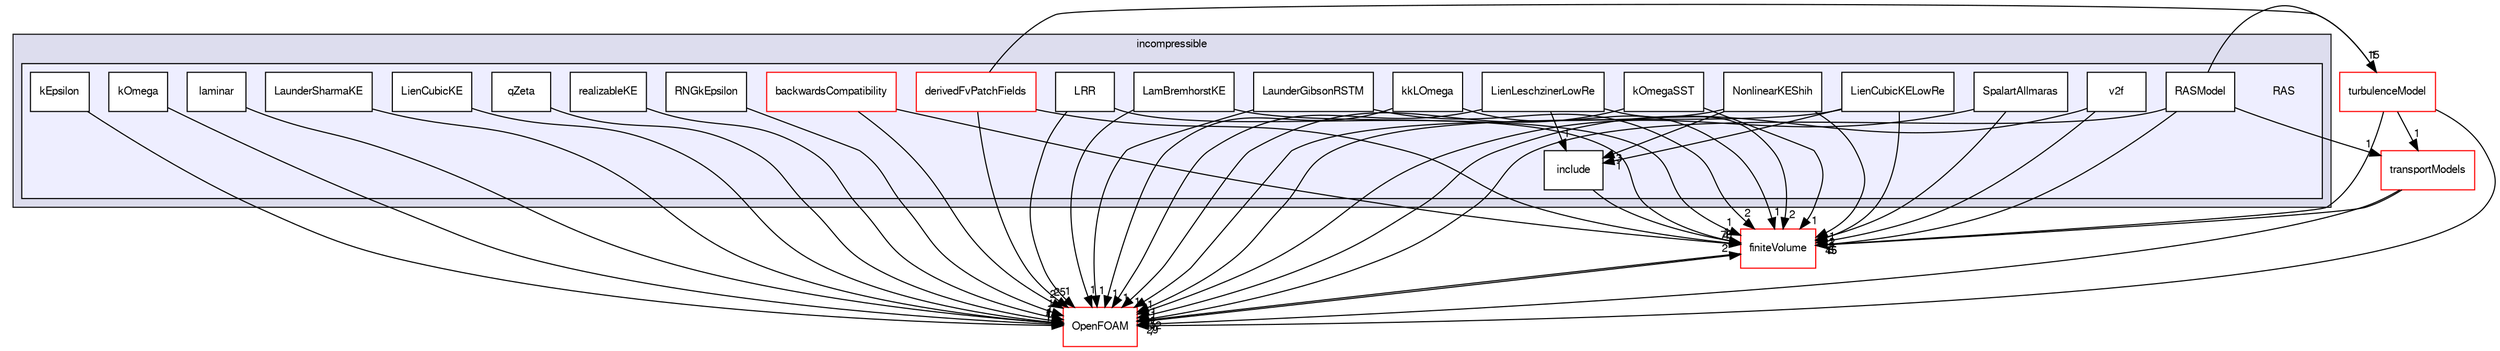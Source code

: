 digraph "src/turbulenceModels/incompressible/RAS" {
  bgcolor=transparent;
  compound=true
  node [ fontsize="10", fontname="FreeSans"];
  edge [ labelfontsize="10", labelfontname="FreeSans"];
  subgraph clusterdir_63261e2c788bb84a78ae1c22f1567438 {
    graph [ bgcolor="#ddddee", pencolor="black", label="incompressible" fontname="FreeSans", fontsize="10", URL="dir_63261e2c788bb84a78ae1c22f1567438.html"]
  subgraph clusterdir_dcb808b1162c061e4ccc93d1355da308 {
    graph [ bgcolor="#eeeeff", pencolor="black", label="" URL="dir_dcb808b1162c061e4ccc93d1355da308.html"];
    dir_dcb808b1162c061e4ccc93d1355da308 [shape=plaintext label="RAS"];
    dir_b3bcc9f4469cd47198f70faf4ada3038 [shape=box label="backwardsCompatibility" color="red" fillcolor="white" style="filled" URL="dir_b3bcc9f4469cd47198f70faf4ada3038.html"];
    dir_3b6d00bc2053b93d6f11a62c434cd6ae [shape=box label="derivedFvPatchFields" color="red" fillcolor="white" style="filled" URL="dir_3b6d00bc2053b93d6f11a62c434cd6ae.html"];
    dir_d84055c61e8e9693d9a3c245937caee8 [shape=box label="include" color="black" fillcolor="white" style="filled" URL="dir_d84055c61e8e9693d9a3c245937caee8.html"];
    dir_8ca9b88b7728ac046cf2a2c9fce01bcf [shape=box label="kEpsilon" color="black" fillcolor="white" style="filled" URL="dir_8ca9b88b7728ac046cf2a2c9fce01bcf.html"];
    dir_c9595b32a9c9d1284978b25f2e5863be [shape=box label="kkLOmega" color="black" fillcolor="white" style="filled" URL="dir_c9595b32a9c9d1284978b25f2e5863be.html"];
    dir_408edbda6fe7547850f6224aa565f766 [shape=box label="kOmega" color="black" fillcolor="white" style="filled" URL="dir_408edbda6fe7547850f6224aa565f766.html"];
    dir_a61bd57d2abef0a1331782e8f8468ed8 [shape=box label="kOmegaSST" color="black" fillcolor="white" style="filled" URL="dir_a61bd57d2abef0a1331782e8f8468ed8.html"];
    dir_a353ab60073d3313ef814dd0fcc9816a [shape=box label="LamBremhorstKE" color="black" fillcolor="white" style="filled" URL="dir_a353ab60073d3313ef814dd0fcc9816a.html"];
    dir_19bc5bad934ac697bd83643d90dc74b2 [shape=box label="laminar" color="black" fillcolor="white" style="filled" URL="dir_19bc5bad934ac697bd83643d90dc74b2.html"];
    dir_ca63da527dbef9172993bf74e09d5e5f [shape=box label="LaunderGibsonRSTM" color="black" fillcolor="white" style="filled" URL="dir_ca63da527dbef9172993bf74e09d5e5f.html"];
    dir_bc99f9fd36a8554ea4d9e96c14e6f8ff [shape=box label="LaunderSharmaKE" color="black" fillcolor="white" style="filled" URL="dir_bc99f9fd36a8554ea4d9e96c14e6f8ff.html"];
    dir_2c334590867e02bf2e1371d08fda1d62 [shape=box label="LienCubicKE" color="black" fillcolor="white" style="filled" URL="dir_2c334590867e02bf2e1371d08fda1d62.html"];
    dir_4368a00af0779978a02b8d9996be863c [shape=box label="LienCubicKELowRe" color="black" fillcolor="white" style="filled" URL="dir_4368a00af0779978a02b8d9996be863c.html"];
    dir_a7225ee7363190f76e72e0e5757e8bc6 [shape=box label="LienLeschzinerLowRe" color="black" fillcolor="white" style="filled" URL="dir_a7225ee7363190f76e72e0e5757e8bc6.html"];
    dir_2c6ac79210c149b87e2239bb14fca055 [shape=box label="LRR" color="black" fillcolor="white" style="filled" URL="dir_2c6ac79210c149b87e2239bb14fca055.html"];
    dir_eb44223210ce8618fe8d27b1433ea015 [shape=box label="NonlinearKEShih" color="black" fillcolor="white" style="filled" URL="dir_eb44223210ce8618fe8d27b1433ea015.html"];
    dir_73a37d5060247f15c1c2eae6550f2243 [shape=box label="qZeta" color="black" fillcolor="white" style="filled" URL="dir_73a37d5060247f15c1c2eae6550f2243.html"];
    dir_b0b07778a013c6b4b2bf8becdc07da38 [shape=box label="RASModel" color="black" fillcolor="white" style="filled" URL="dir_b0b07778a013c6b4b2bf8becdc07da38.html"];
    dir_1adad857a2a058748e63cfe55925b9f4 [shape=box label="realizableKE" color="black" fillcolor="white" style="filled" URL="dir_1adad857a2a058748e63cfe55925b9f4.html"];
    dir_d43d1edeee8a4dad2d41c5b233ad65f0 [shape=box label="RNGkEpsilon" color="black" fillcolor="white" style="filled" URL="dir_d43d1edeee8a4dad2d41c5b233ad65f0.html"];
    dir_0a4b38b9e3d3175e958b892aca60ef22 [shape=box label="SpalartAllmaras" color="black" fillcolor="white" style="filled" URL="dir_0a4b38b9e3d3175e958b892aca60ef22.html"];
    dir_1d2d4ac2c9312312ba76217d469999c8 [shape=box label="v2f" color="black" fillcolor="white" style="filled" URL="dir_1d2d4ac2c9312312ba76217d469999c8.html"];
  }
  }
  dir_9bd15774b555cf7259a6fa18f99fe99b [shape=box label="finiteVolume" color="red" URL="dir_9bd15774b555cf7259a6fa18f99fe99b.html"];
  dir_e925f7b23c72cb9afcc935be7ce496fe [shape=box label="turbulenceModel" color="red" URL="dir_e925f7b23c72cb9afcc935be7ce496fe.html"];
  dir_c5473ff19b20e6ec4dfe5c310b3778a8 [shape=box label="OpenFOAM" color="red" URL="dir_c5473ff19b20e6ec4dfe5c310b3778a8.html"];
  dir_9415e59289a6feeb24164dafa70a594f [shape=box label="transportModels" color="red" URL="dir_9415e59289a6feeb24164dafa70a594f.html"];
  dir_9bd15774b555cf7259a6fa18f99fe99b->dir_c5473ff19b20e6ec4dfe5c310b3778a8 [headlabel="712", labeldistance=1.5 headhref="dir_000749_001732.html"];
  dir_d84055c61e8e9693d9a3c245937caee8->dir_9bd15774b555cf7259a6fa18f99fe99b [headlabel="1", labeldistance=1.5 headhref="dir_003007_000749.html"];
  dir_eb44223210ce8618fe8d27b1433ea015->dir_9bd15774b555cf7259a6fa18f99fe99b [headlabel="1", labeldistance=1.5 headhref="dir_003014_000749.html"];
  dir_eb44223210ce8618fe8d27b1433ea015->dir_d84055c61e8e9693d9a3c245937caee8 [headlabel="3", labeldistance=1.5 headhref="dir_003014_003007.html"];
  dir_eb44223210ce8618fe8d27b1433ea015->dir_c5473ff19b20e6ec4dfe5c310b3778a8 [headlabel="1", labeldistance=1.5 headhref="dir_003014_001732.html"];
  dir_4368a00af0779978a02b8d9996be863c->dir_9bd15774b555cf7259a6fa18f99fe99b [headlabel="2", labeldistance=1.5 headhref="dir_003012_000749.html"];
  dir_4368a00af0779978a02b8d9996be863c->dir_d84055c61e8e9693d9a3c245937caee8 [headlabel="1", labeldistance=1.5 headhref="dir_003012_003007.html"];
  dir_4368a00af0779978a02b8d9996be863c->dir_c5473ff19b20e6ec4dfe5c310b3778a8 [headlabel="1", labeldistance=1.5 headhref="dir_003012_001732.html"];
  dir_3b6d00bc2053b93d6f11a62c434cd6ae->dir_9bd15774b555cf7259a6fa18f99fe99b [headlabel="78", labeldistance=1.5 headhref="dir_002866_000749.html"];
  dir_3b6d00bc2053b93d6f11a62c434cd6ae->dir_e925f7b23c72cb9afcc935be7ce496fe [headlabel="15", labeldistance=1.5 headhref="dir_002866_000605.html"];
  dir_3b6d00bc2053b93d6f11a62c434cd6ae->dir_c5473ff19b20e6ec4dfe5c310b3778a8 [headlabel="25", labeldistance=1.5 headhref="dir_002866_001732.html"];
  dir_b3bcc9f4469cd47198f70faf4ada3038->dir_9bd15774b555cf7259a6fa18f99fe99b [headlabel="4", labeldistance=1.5 headhref="dir_002858_000749.html"];
  dir_b3bcc9f4469cd47198f70faf4ada3038->dir_c5473ff19b20e6ec4dfe5c310b3778a8 [headlabel="2", labeldistance=1.5 headhref="dir_002858_001732.html"];
  dir_e925f7b23c72cb9afcc935be7ce496fe->dir_9bd15774b555cf7259a6fa18f99fe99b [headlabel="15", labeldistance=1.5 headhref="dir_000605_000749.html"];
  dir_e925f7b23c72cb9afcc935be7ce496fe->dir_c5473ff19b20e6ec4dfe5c310b3778a8 [headlabel="7", labeldistance=1.5 headhref="dir_000605_001732.html"];
  dir_e925f7b23c72cb9afcc935be7ce496fe->dir_9415e59289a6feeb24164dafa70a594f [headlabel="1", labeldistance=1.5 headhref="dir_000605_000763.html"];
  dir_19bc5bad934ac697bd83643d90dc74b2->dir_c5473ff19b20e6ec4dfe5c310b3778a8 [headlabel="1", labeldistance=1.5 headhref="dir_000604_001732.html"];
  dir_ca63da527dbef9172993bf74e09d5e5f->dir_9bd15774b555cf7259a6fa18f99fe99b [headlabel="2", labeldistance=1.5 headhref="dir_002932_000749.html"];
  dir_ca63da527dbef9172993bf74e09d5e5f->dir_c5473ff19b20e6ec4dfe5c310b3778a8 [headlabel="1", labeldistance=1.5 headhref="dir_002932_001732.html"];
  dir_a353ab60073d3313ef814dd0fcc9816a->dir_9bd15774b555cf7259a6fa18f99fe99b [headlabel="1", labeldistance=1.5 headhref="dir_003010_000749.html"];
  dir_a353ab60073d3313ef814dd0fcc9816a->dir_c5473ff19b20e6ec4dfe5c310b3778a8 [headlabel="1", labeldistance=1.5 headhref="dir_003010_001732.html"];
  dir_2c334590867e02bf2e1371d08fda1d62->dir_c5473ff19b20e6ec4dfe5c310b3778a8 [headlabel="1", labeldistance=1.5 headhref="dir_003011_001732.html"];
  dir_d43d1edeee8a4dad2d41c5b233ad65f0->dir_c5473ff19b20e6ec4dfe5c310b3778a8 [headlabel="1", labeldistance=1.5 headhref="dir_002943_001732.html"];
  dir_73a37d5060247f15c1c2eae6550f2243->dir_c5473ff19b20e6ec4dfe5c310b3778a8 [headlabel="1", labeldistance=1.5 headhref="dir_003015_001732.html"];
  dir_1d2d4ac2c9312312ba76217d469999c8->dir_9bd15774b555cf7259a6fa18f99fe99b [headlabel="2", labeldistance=1.5 headhref="dir_002945_000749.html"];
  dir_1d2d4ac2c9312312ba76217d469999c8->dir_c5473ff19b20e6ec4dfe5c310b3778a8 [headlabel="1", labeldistance=1.5 headhref="dir_002945_001732.html"];
  dir_bc99f9fd36a8554ea4d9e96c14e6f8ff->dir_c5473ff19b20e6ec4dfe5c310b3778a8 [headlabel="1", labeldistance=1.5 headhref="dir_002934_001732.html"];
  dir_1adad857a2a058748e63cfe55925b9f4->dir_c5473ff19b20e6ec4dfe5c310b3778a8 [headlabel="1", labeldistance=1.5 headhref="dir_002941_001732.html"];
  dir_c5473ff19b20e6ec4dfe5c310b3778a8->dir_9bd15774b555cf7259a6fa18f99fe99b [headlabel="2", labeldistance=1.5 headhref="dir_001732_000749.html"];
  dir_9415e59289a6feeb24164dafa70a594f->dir_9bd15774b555cf7259a6fa18f99fe99b [headlabel="45", labeldistance=1.5 headhref="dir_000763_000749.html"];
  dir_9415e59289a6feeb24164dafa70a594f->dir_c5473ff19b20e6ec4dfe5c310b3778a8 [headlabel="29", labeldistance=1.5 headhref="dir_000763_001732.html"];
  dir_a7225ee7363190f76e72e0e5757e8bc6->dir_9bd15774b555cf7259a6fa18f99fe99b [headlabel="2", labeldistance=1.5 headhref="dir_003013_000749.html"];
  dir_a7225ee7363190f76e72e0e5757e8bc6->dir_d84055c61e8e9693d9a3c245937caee8 [headlabel="1", labeldistance=1.5 headhref="dir_003013_003007.html"];
  dir_a7225ee7363190f76e72e0e5757e8bc6->dir_c5473ff19b20e6ec4dfe5c310b3778a8 [headlabel="1", labeldistance=1.5 headhref="dir_003013_001732.html"];
  dir_c9595b32a9c9d1284978b25f2e5863be->dir_9bd15774b555cf7259a6fa18f99fe99b [headlabel="1", labeldistance=1.5 headhref="dir_003008_000749.html"];
  dir_c9595b32a9c9d1284978b25f2e5863be->dir_c5473ff19b20e6ec4dfe5c310b3778a8 [headlabel="1", labeldistance=1.5 headhref="dir_003008_001732.html"];
  dir_b0b07778a013c6b4b2bf8becdc07da38->dir_9bd15774b555cf7259a6fa18f99fe99b [headlabel="6", labeldistance=1.5 headhref="dir_002938_000749.html"];
  dir_b0b07778a013c6b4b2bf8becdc07da38->dir_e925f7b23c72cb9afcc935be7ce496fe [headlabel="1", labeldistance=1.5 headhref="dir_002938_000605.html"];
  dir_b0b07778a013c6b4b2bf8becdc07da38->dir_c5473ff19b20e6ec4dfe5c310b3778a8 [headlabel="5", labeldistance=1.5 headhref="dir_002938_001732.html"];
  dir_b0b07778a013c6b4b2bf8becdc07da38->dir_9415e59289a6feeb24164dafa70a594f [headlabel="1", labeldistance=1.5 headhref="dir_002938_000763.html"];
  dir_2c6ac79210c149b87e2239bb14fca055->dir_9bd15774b555cf7259a6fa18f99fe99b [headlabel="1", labeldistance=1.5 headhref="dir_002936_000749.html"];
  dir_2c6ac79210c149b87e2239bb14fca055->dir_c5473ff19b20e6ec4dfe5c310b3778a8 [headlabel="1", labeldistance=1.5 headhref="dir_002936_001732.html"];
  dir_408edbda6fe7547850f6224aa565f766->dir_c5473ff19b20e6ec4dfe5c310b3778a8 [headlabel="1", labeldistance=1.5 headhref="dir_003009_001732.html"];
  dir_a61bd57d2abef0a1331782e8f8468ed8->dir_9bd15774b555cf7259a6fa18f99fe99b [headlabel="1", labeldistance=1.5 headhref="dir_002930_000749.html"];
  dir_a61bd57d2abef0a1331782e8f8468ed8->dir_c5473ff19b20e6ec4dfe5c310b3778a8 [headlabel="1", labeldistance=1.5 headhref="dir_002930_001732.html"];
  dir_0a4b38b9e3d3175e958b892aca60ef22->dir_9bd15774b555cf7259a6fa18f99fe99b [headlabel="1", labeldistance=1.5 headhref="dir_002853_000749.html"];
  dir_0a4b38b9e3d3175e958b892aca60ef22->dir_c5473ff19b20e6ec4dfe5c310b3778a8 [headlabel="1", labeldistance=1.5 headhref="dir_002853_001732.html"];
  dir_8ca9b88b7728ac046cf2a2c9fce01bcf->dir_c5473ff19b20e6ec4dfe5c310b3778a8 [headlabel="1", labeldistance=1.5 headhref="dir_002927_001732.html"];
}
